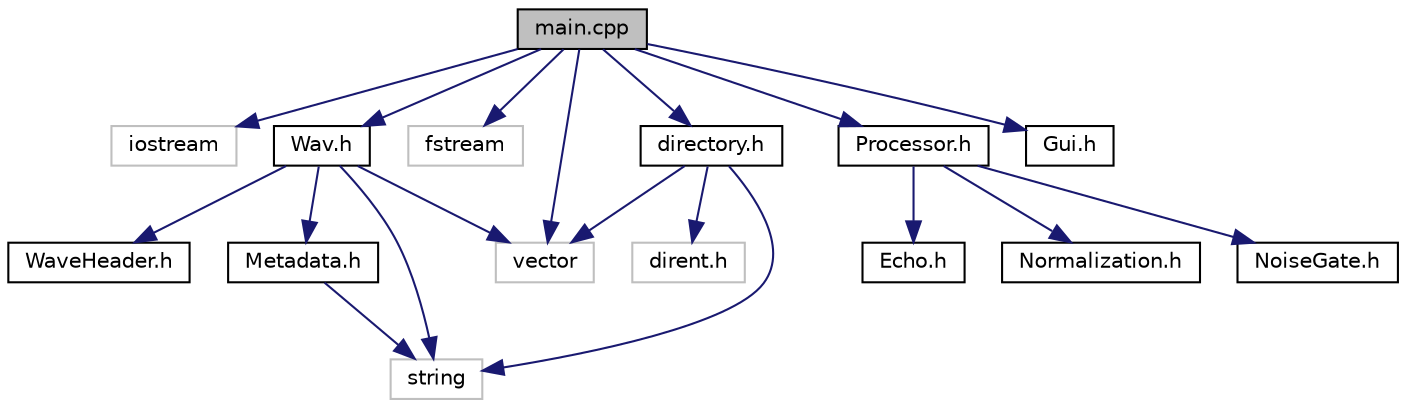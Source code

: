 digraph "main.cpp"
{
  edge [fontname="Helvetica",fontsize="10",labelfontname="Helvetica",labelfontsize="10"];
  node [fontname="Helvetica",fontsize="10",shape=record];
  Node0 [label="main.cpp",height=0.2,width=0.4,color="black", fillcolor="grey75", style="filled", fontcolor="black"];
  Node0 -> Node1 [color="midnightblue",fontsize="10",style="solid"];
  Node1 [label="iostream",height=0.2,width=0.4,color="grey75", fillcolor="white", style="filled"];
  Node0 -> Node2 [color="midnightblue",fontsize="10",style="solid"];
  Node2 [label="vector",height=0.2,width=0.4,color="grey75", fillcolor="white", style="filled"];
  Node0 -> Node3 [color="midnightblue",fontsize="10",style="solid"];
  Node3 [label="fstream",height=0.2,width=0.4,color="grey75", fillcolor="white", style="filled"];
  Node0 -> Node4 [color="midnightblue",fontsize="10",style="solid"];
  Node4 [label="Wav.h",height=0.2,width=0.4,color="black", fillcolor="white", style="filled",URL="$d1/d71/Wav_8h_source.html"];
  Node4 -> Node5 [color="midnightblue",fontsize="10",style="solid"];
  Node5 [label="WaveHeader.h",height=0.2,width=0.4,color="black", fillcolor="white", style="filled",URL="$df/d39/WaveHeader_8h_source.html"];
  Node4 -> Node6 [color="midnightblue",fontsize="10",style="solid"];
  Node6 [label="Metadata.h",height=0.2,width=0.4,color="black", fillcolor="white", style="filled",URL="$d1/da9/Metadata_8h_source.html"];
  Node6 -> Node7 [color="midnightblue",fontsize="10",style="solid"];
  Node7 [label="string",height=0.2,width=0.4,color="grey75", fillcolor="white", style="filled"];
  Node4 -> Node7 [color="midnightblue",fontsize="10",style="solid"];
  Node4 -> Node2 [color="midnightblue",fontsize="10",style="solid"];
  Node0 -> Node8 [color="midnightblue",fontsize="10",style="solid"];
  Node8 [label="directory.h",height=0.2,width=0.4,color="black", fillcolor="white", style="filled",URL="$d9/d0f/directory_8h_source.html"];
  Node8 -> Node7 [color="midnightblue",fontsize="10",style="solid"];
  Node8 -> Node2 [color="midnightblue",fontsize="10",style="solid"];
  Node8 -> Node9 [color="midnightblue",fontsize="10",style="solid"];
  Node9 [label="dirent.h",height=0.2,width=0.4,color="grey75", fillcolor="white", style="filled"];
  Node0 -> Node10 [color="midnightblue",fontsize="10",style="solid"];
  Node10 [label="Processor.h",height=0.2,width=0.4,color="black", fillcolor="white", style="filled",URL="$dd/d94/Processor_8h_source.html"];
  Node10 -> Node11 [color="midnightblue",fontsize="10",style="solid"];
  Node11 [label="Echo.h",height=0.2,width=0.4,color="black", fillcolor="white", style="filled",URL="$d8/dd9/Echo_8h_source.html"];
  Node10 -> Node12 [color="midnightblue",fontsize="10",style="solid"];
  Node12 [label="Normalization.h",height=0.2,width=0.4,color="black", fillcolor="white", style="filled",URL="$d9/dd9/Normalization_8h_source.html"];
  Node10 -> Node13 [color="midnightblue",fontsize="10",style="solid"];
  Node13 [label="NoiseGate.h",height=0.2,width=0.4,color="black", fillcolor="white", style="filled",URL="$d5/d88/NoiseGate_8h_source.html"];
  Node0 -> Node14 [color="midnightblue",fontsize="10",style="solid"];
  Node14 [label="Gui.h",height=0.2,width=0.4,color="black", fillcolor="white", style="filled",URL="$d0/d89/Gui_8h_source.html"];
}
